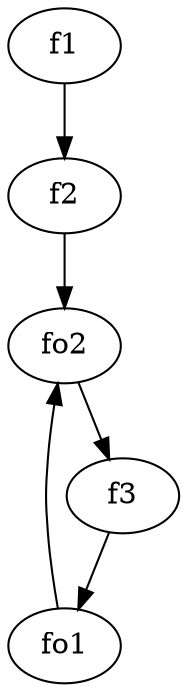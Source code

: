 strict digraph  {
f1;
f2;
f3;
fo1;
fo2;
f1 -> f2  [weight=2];
f2 -> fo2  [weight=2];
f3 -> fo1  [weight=2];
fo1 -> fo2  [weight=2];
fo2 -> f3  [weight=2];
}
